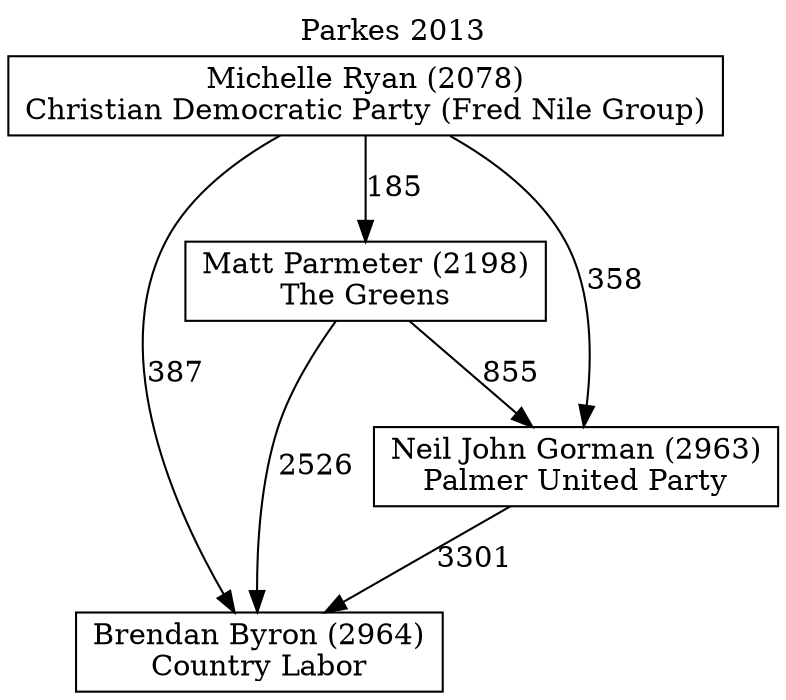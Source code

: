 // House preference flow
digraph "Brendan Byron (2964)_Parkes_2013" {
	graph [label="Parkes 2013" labelloc=t mclimit=10]
	node [shape=box]
	"Brendan Byron (2964)" [label="Brendan Byron (2964)
Country Labor"]
	"Matt Parmeter (2198)" [label="Matt Parmeter (2198)
The Greens"]
	"Michelle Ryan (2078)" [label="Michelle Ryan (2078)
Christian Democratic Party (Fred Nile Group)"]
	"Neil John Gorman (2963)" [label="Neil John Gorman (2963)
Palmer United Party"]
	"Matt Parmeter (2198)" -> "Brendan Byron (2964)" [label=2526]
	"Matt Parmeter (2198)" -> "Neil John Gorman (2963)" [label=855]
	"Michelle Ryan (2078)" -> "Brendan Byron (2964)" [label=387]
	"Michelle Ryan (2078)" -> "Matt Parmeter (2198)" [label=185]
	"Michelle Ryan (2078)" -> "Neil John Gorman (2963)" [label=358]
	"Neil John Gorman (2963)" -> "Brendan Byron (2964)" [label=3301]
}
